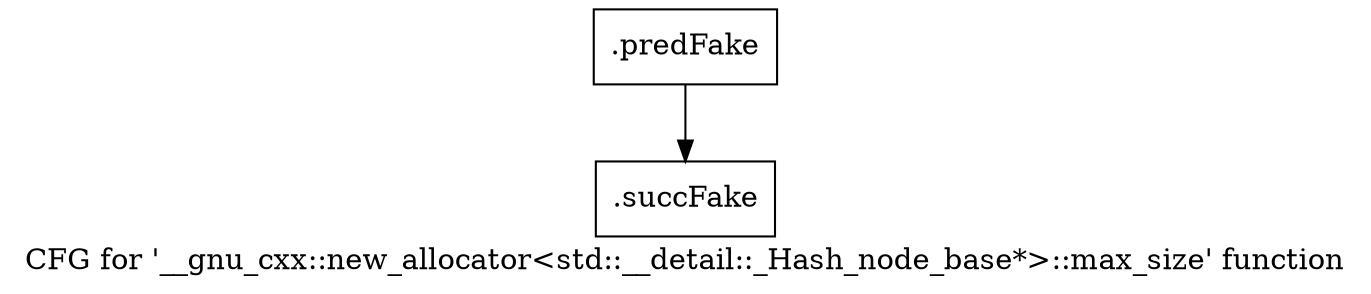 digraph "CFG for '__gnu_cxx::new_allocator\<std::__detail::_Hash_node_base*\>::max_size' function" {
	label="CFG for '__gnu_cxx::new_allocator\<std::__detail::_Hash_node_base*\>::max_size' function";

	Node0x518f7e0 [shape=record,filename="",linenumber="",label="{.predFake}"];
	Node0x518f7e0 -> Node0x52c9770[ callList="" memoryops="" filename="/home/akhilkushe/Xilinx/Vitis_HLS/2021.2/tps/lnx64/gcc-6.2.0/lib/gcc/x86_64-pc-linux-gnu/6.2.0/../../../../include/c++/6.2.0/ext/new_allocator.h" execusionnum="1"];
	Node0x52c9770 [shape=record,filename="/home/akhilkushe/Xilinx/Vitis_HLS/2021.2/tps/lnx64/gcc-6.2.0/lib/gcc/x86_64-pc-linux-gnu/6.2.0/../../../../include/c++/6.2.0/ext/new_allocator.h",linenumber="114",label="{.succFake}"];
}
